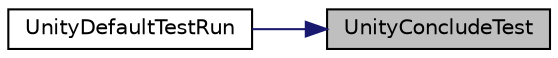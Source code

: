 digraph "UnityConcludeTest"
{
 // LATEX_PDF_SIZE
  edge [fontname="Helvetica",fontsize="10",labelfontname="Helvetica",labelfontsize="10"];
  node [fontname="Helvetica",fontsize="10",shape=record];
  rankdir="RL";
  Node1 [label="UnityConcludeTest",height=0.2,width=0.4,color="black", fillcolor="grey75", style="filled", fontcolor="black",tooltip=" "];
  Node1 -> Node2 [dir="back",color="midnightblue",fontsize="10",style="solid",fontname="Helvetica"];
  Node2 [label="UnityDefaultTestRun",height=0.2,width=0.4,color="black", fillcolor="white", style="filled",URL="$d1/d88/a00128.html#ae3c8272eef0f0b6228ca47b9dd1aa2af",tooltip=" "];
}
